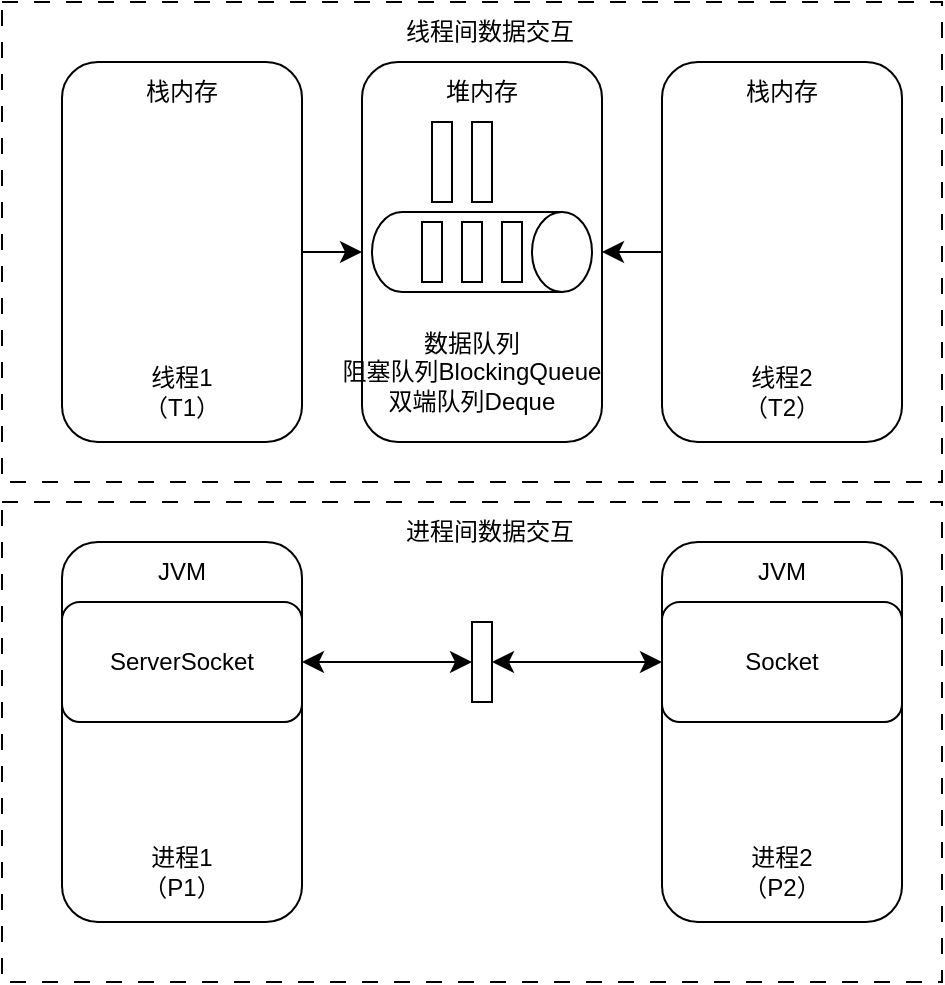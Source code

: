 <mxfile version="28.2.5">
  <diagram name="第 1 页" id="5BtlQXgvriHQuw9evYZK">
    <mxGraphModel dx="2055" dy="1069" grid="1" gridSize="10" guides="1" tooltips="1" connect="1" arrows="1" fold="1" page="1" pageScale="1" pageWidth="827" pageHeight="1169" math="0" shadow="0">
      <root>
        <mxCell id="0" />
        <mxCell id="1" parent="0" />
        <mxCell id="UU_-enF2i6DZzuisgXym-22" value="" style="rounded=0;whiteSpace=wrap;html=1;dashed=1;dashPattern=8 8;" parent="1" vertex="1">
          <mxGeometry x="170" y="340" width="470" height="240" as="geometry" />
        </mxCell>
        <mxCell id="UU_-enF2i6DZzuisgXym-1" value="" style="rounded=0;whiteSpace=wrap;html=1;dashed=1;dashPattern=8 8;" parent="1" vertex="1">
          <mxGeometry x="170" y="90" width="470" height="240" as="geometry" />
        </mxCell>
        <mxCell id="UU_-enF2i6DZzuisgXym-2" value="" style="rounded=1;whiteSpace=wrap;html=1;" parent="1" vertex="1">
          <mxGeometry x="200" y="120" width="120" height="190" as="geometry" />
        </mxCell>
        <mxCell id="UU_-enF2i6DZzuisgXym-3" value="" style="rounded=1;whiteSpace=wrap;html=1;" parent="1" vertex="1">
          <mxGeometry x="500" y="120" width="120" height="190" as="geometry" />
        </mxCell>
        <mxCell id="UU_-enF2i6DZzuisgXym-4" value="栈内存" style="text;html=1;align=center;verticalAlign=middle;whiteSpace=wrap;rounded=0;" parent="1" vertex="1">
          <mxGeometry x="230" y="120" width="60" height="30" as="geometry" />
        </mxCell>
        <mxCell id="UU_-enF2i6DZzuisgXym-5" value="栈内存" style="text;html=1;align=center;verticalAlign=middle;whiteSpace=wrap;rounded=0;" parent="1" vertex="1">
          <mxGeometry x="530" y="120" width="60" height="30" as="geometry" />
        </mxCell>
        <mxCell id="UU_-enF2i6DZzuisgXym-7" value="" style="rounded=1;whiteSpace=wrap;html=1;" parent="1" vertex="1">
          <mxGeometry x="350" y="120" width="120" height="190" as="geometry" />
        </mxCell>
        <mxCell id="UU_-enF2i6DZzuisgXym-8" value="堆内存" style="text;html=1;align=center;verticalAlign=middle;whiteSpace=wrap;rounded=0;" parent="1" vertex="1">
          <mxGeometry x="380" y="120" width="60" height="30" as="geometry" />
        </mxCell>
        <mxCell id="UU_-enF2i6DZzuisgXym-9" value="线程1（T1）" style="text;html=1;align=center;verticalAlign=middle;whiteSpace=wrap;rounded=0;" parent="1" vertex="1">
          <mxGeometry x="230" y="270" width="60" height="30" as="geometry" />
        </mxCell>
        <mxCell id="UU_-enF2i6DZzuisgXym-10" value="线程2（T2）" style="text;html=1;align=center;verticalAlign=middle;whiteSpace=wrap;rounded=0;" parent="1" vertex="1">
          <mxGeometry x="530" y="270" width="60" height="30" as="geometry" />
        </mxCell>
        <mxCell id="UU_-enF2i6DZzuisgXym-11" value="" style="rounded=0;whiteSpace=wrap;html=1;" parent="1" vertex="1">
          <mxGeometry x="385" y="150" width="10" height="40" as="geometry" />
        </mxCell>
        <mxCell id="UU_-enF2i6DZzuisgXym-12" value="" style="rounded=0;whiteSpace=wrap;html=1;" parent="1" vertex="1">
          <mxGeometry x="405" y="150" width="10" height="40" as="geometry" />
        </mxCell>
        <mxCell id="UU_-enF2i6DZzuisgXym-14" value="" style="endArrow=classic;html=1;rounded=0;fontSize=12;startSize=8;endSize=8;curved=1;exitX=1;exitY=0.5;exitDx=0;exitDy=0;" parent="1" source="UU_-enF2i6DZzuisgXym-2" target="UU_-enF2i6DZzuisgXym-7" edge="1">
          <mxGeometry width="50" height="50" relative="1" as="geometry">
            <mxPoint x="430" y="280" as="sourcePoint" />
            <mxPoint x="480" y="230" as="targetPoint" />
          </mxGeometry>
        </mxCell>
        <mxCell id="UU_-enF2i6DZzuisgXym-15" value="" style="endArrow=classic;html=1;rounded=0;fontSize=12;startSize=8;endSize=8;curved=1;exitX=1;exitY=0.5;exitDx=0;exitDy=0;" parent="1" edge="1">
          <mxGeometry width="50" height="50" relative="1" as="geometry">
            <mxPoint x="500" y="215" as="sourcePoint" />
            <mxPoint x="470" y="215" as="targetPoint" />
          </mxGeometry>
        </mxCell>
        <mxCell id="UU_-enF2i6DZzuisgXym-16" value="" style="shape=cylinder3;whiteSpace=wrap;html=1;boundedLbl=1;backgroundOutline=1;size=15;rotation=90;" parent="1" vertex="1">
          <mxGeometry x="390" y="160" width="40" height="110" as="geometry" />
        </mxCell>
        <mxCell id="UU_-enF2i6DZzuisgXym-17" value="" style="rounded=0;whiteSpace=wrap;html=1;" parent="1" vertex="1">
          <mxGeometry x="420" y="200" width="10" height="30" as="geometry" />
        </mxCell>
        <mxCell id="UU_-enF2i6DZzuisgXym-18" value="" style="rounded=0;whiteSpace=wrap;html=1;" parent="1" vertex="1">
          <mxGeometry x="400" y="200" width="10" height="30" as="geometry" />
        </mxCell>
        <mxCell id="UU_-enF2i6DZzuisgXym-19" value="" style="rounded=0;whiteSpace=wrap;html=1;" parent="1" vertex="1">
          <mxGeometry x="380" y="200" width="10" height="30" as="geometry" />
        </mxCell>
        <mxCell id="UU_-enF2i6DZzuisgXym-20" value="数据队列&lt;div&gt;阻塞队列BlockingQueue&lt;/div&gt;&lt;div&gt;双端队列Deque&lt;/div&gt;" style="text;html=1;align=center;verticalAlign=middle;whiteSpace=wrap;rounded=0;" parent="1" vertex="1">
          <mxGeometry x="330" y="260" width="150" height="30" as="geometry" />
        </mxCell>
        <mxCell id="UU_-enF2i6DZzuisgXym-21" value="线程间数据交互" style="text;html=1;align=center;verticalAlign=middle;whiteSpace=wrap;rounded=0;" parent="1" vertex="1">
          <mxGeometry x="348" y="90" width="132" height="30" as="geometry" />
        </mxCell>
        <mxCell id="UU_-enF2i6DZzuisgXym-25" value="" style="rounded=1;whiteSpace=wrap;html=1;" parent="1" vertex="1">
          <mxGeometry x="200" y="360" width="120" height="190" as="geometry" />
        </mxCell>
        <mxCell id="UU_-enF2i6DZzuisgXym-23" value="JVM" style="text;html=1;align=center;verticalAlign=middle;whiteSpace=wrap;rounded=0;" parent="1" vertex="1">
          <mxGeometry x="230" y="360" width="60" height="30" as="geometry" />
        </mxCell>
        <mxCell id="UU_-enF2i6DZzuisgXym-24" value="进程1（P1）" style="text;html=1;align=center;verticalAlign=middle;whiteSpace=wrap;rounded=0;" parent="1" vertex="1">
          <mxGeometry x="230" y="510" width="60" height="30" as="geometry" />
        </mxCell>
        <mxCell id="UU_-enF2i6DZzuisgXym-27" value="" style="rounded=1;whiteSpace=wrap;html=1;" parent="1" vertex="1">
          <mxGeometry x="500" y="360" width="120" height="190" as="geometry" />
        </mxCell>
        <mxCell id="UU_-enF2i6DZzuisgXym-29" value="JVM" style="text;html=1;align=center;verticalAlign=middle;whiteSpace=wrap;rounded=0;" parent="1" vertex="1">
          <mxGeometry x="530" y="360" width="60" height="30" as="geometry" />
        </mxCell>
        <mxCell id="UU_-enF2i6DZzuisgXym-30" value="进程2（P2）" style="text;html=1;align=center;verticalAlign=middle;whiteSpace=wrap;rounded=0;" parent="1" vertex="1">
          <mxGeometry x="530" y="510" width="60" height="30" as="geometry" />
        </mxCell>
        <mxCell id="UU_-enF2i6DZzuisgXym-31" value="ServerSocket" style="rounded=1;whiteSpace=wrap;html=1;" parent="1" vertex="1">
          <mxGeometry x="200" y="390" width="120" height="60" as="geometry" />
        </mxCell>
        <mxCell id="UU_-enF2i6DZzuisgXym-32" value="Socket" style="rounded=1;whiteSpace=wrap;html=1;" parent="1" vertex="1">
          <mxGeometry x="500" y="390" width="120" height="60" as="geometry" />
        </mxCell>
        <mxCell id="UU_-enF2i6DZzuisgXym-33" value="" style="endArrow=classic;startArrow=classic;html=1;rounded=0;fontSize=12;startSize=8;endSize=8;curved=1;exitX=1;exitY=0.5;exitDx=0;exitDy=0;" parent="1" source="UU_-enF2i6DZzuisgXym-13" target="UU_-enF2i6DZzuisgXym-32" edge="1">
          <mxGeometry width="50" height="50" relative="1" as="geometry">
            <mxPoint x="370" y="440" as="sourcePoint" />
            <mxPoint x="420" y="390" as="targetPoint" />
          </mxGeometry>
        </mxCell>
        <mxCell id="UU_-enF2i6DZzuisgXym-34" value="" style="endArrow=classic;startArrow=classic;html=1;rounded=0;fontSize=12;startSize=8;endSize=8;curved=1;exitX=1;exitY=0.5;exitDx=0;exitDy=0;" parent="1" source="UU_-enF2i6DZzuisgXym-31" target="UU_-enF2i6DZzuisgXym-13" edge="1">
          <mxGeometry width="50" height="50" relative="1" as="geometry">
            <mxPoint x="320" y="420" as="sourcePoint" />
            <mxPoint x="500" y="420" as="targetPoint" />
          </mxGeometry>
        </mxCell>
        <mxCell id="UU_-enF2i6DZzuisgXym-13" value="" style="rounded=0;whiteSpace=wrap;html=1;" parent="1" vertex="1">
          <mxGeometry x="405" y="400" width="10" height="40" as="geometry" />
        </mxCell>
        <mxCell id="UU_-enF2i6DZzuisgXym-35" value="进程间数据交互" style="text;html=1;align=center;verticalAlign=middle;whiteSpace=wrap;rounded=0;" parent="1" vertex="1">
          <mxGeometry x="348" y="340" width="132" height="30" as="geometry" />
        </mxCell>
      </root>
    </mxGraphModel>
  </diagram>
</mxfile>
